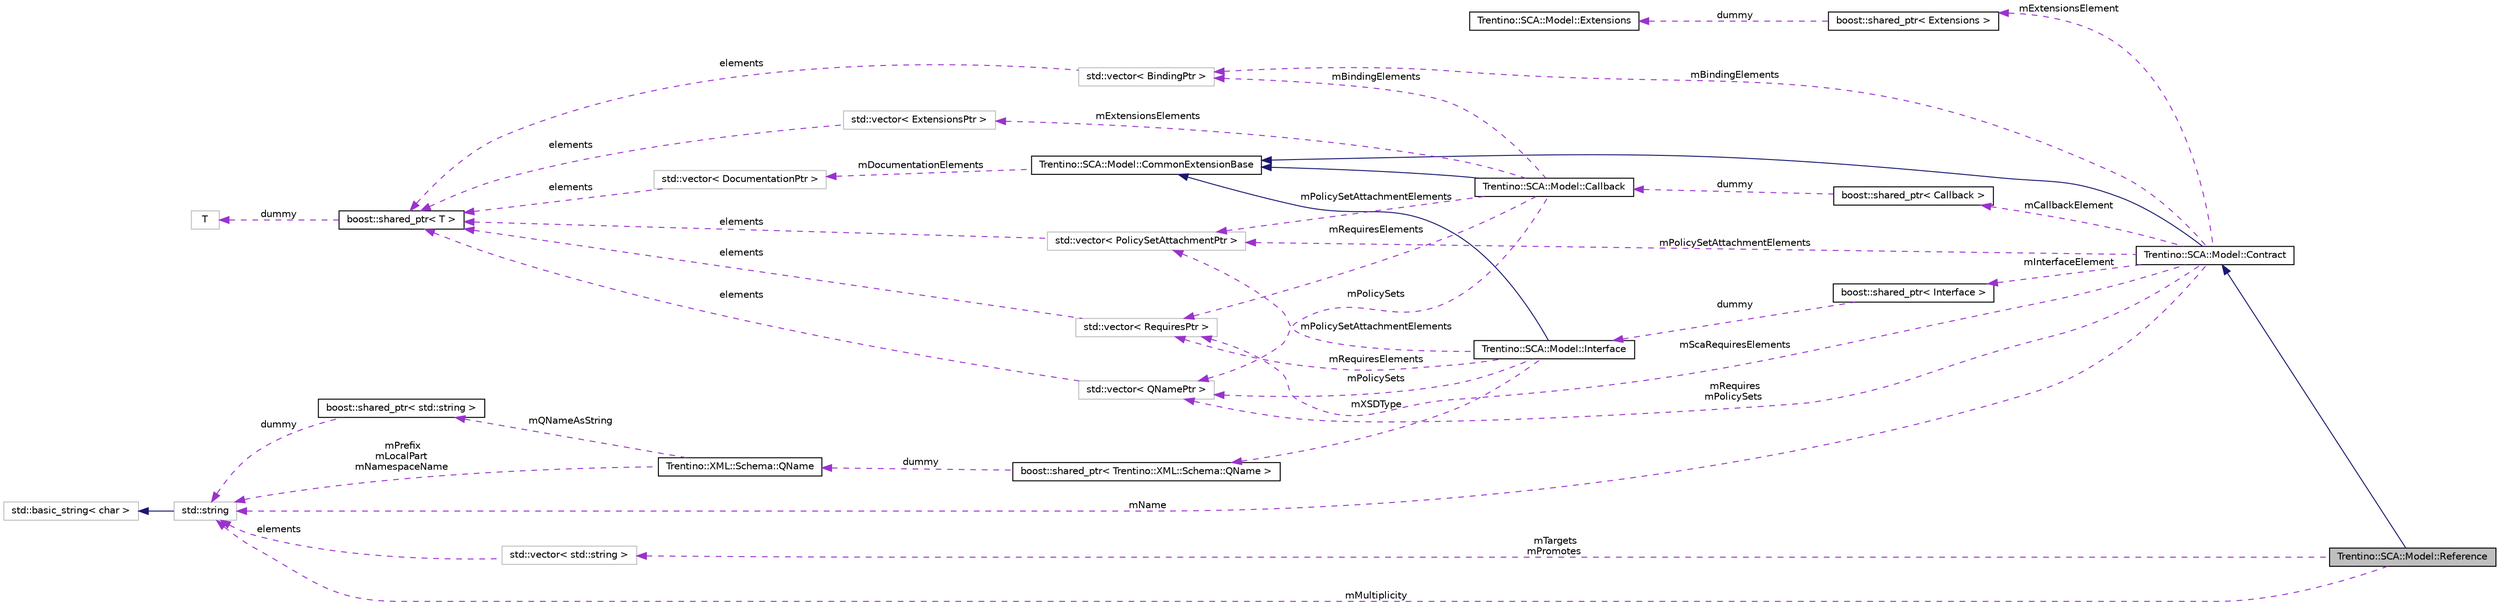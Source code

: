 digraph G
{
  edge [fontname="Helvetica",fontsize="10",labelfontname="Helvetica",labelfontsize="10"];
  node [fontname="Helvetica",fontsize="10",shape=record];
  rankdir="LR";
  Node1 [label="Trentino::SCA::Model::Reference",height=0.2,width=0.4,color="black", fillcolor="grey75", style="filled" fontcolor="black"];
  Node2 -> Node1 [dir="back",color="midnightblue",fontsize="10",style="solid",fontname="Helvetica"];
  Node2 [label="Trentino::SCA::Model::Contract",height=0.2,width=0.4,color="black", fillcolor="white", style="filled",URL="$class_trentino_1_1_s_c_a_1_1_model_1_1_contract.html"];
  Node3 -> Node2 [dir="back",color="midnightblue",fontsize="10",style="solid",fontname="Helvetica"];
  Node3 [label="Trentino::SCA::Model::CommonExtensionBase",height=0.2,width=0.4,color="black", fillcolor="white", style="filled",URL="$class_trentino_1_1_s_c_a_1_1_model_1_1_common_extension_base.html"];
  Node4 -> Node3 [dir="back",color="darkorchid3",fontsize="10",style="dashed",label=" mDocumentationElements" ,fontname="Helvetica"];
  Node4 [label="std::vector\< DocumentationPtr \>",height=0.2,width=0.4,color="grey75", fillcolor="white", style="filled"];
  Node5 -> Node4 [dir="back",color="darkorchid3",fontsize="10",style="dashed",label=" elements" ,fontname="Helvetica"];
  Node5 [label="boost::shared_ptr\< T \>",height=0.2,width=0.4,color="black", fillcolor="white", style="filled",URL="$classboost_1_1shared__ptr.html"];
  Node6 -> Node5 [dir="back",color="darkorchid3",fontsize="10",style="dashed",label=" dummy" ,fontname="Helvetica"];
  Node6 [label="T",height=0.2,width=0.4,color="grey75", fillcolor="white", style="filled"];
  Node7 -> Node2 [dir="back",color="darkorchid3",fontsize="10",style="dashed",label=" mBindingElements" ,fontname="Helvetica"];
  Node7 [label="std::vector\< BindingPtr \>",height=0.2,width=0.4,color="grey75", fillcolor="white", style="filled"];
  Node5 -> Node7 [dir="back",color="darkorchid3",fontsize="10",style="dashed",label=" elements" ,fontname="Helvetica"];
  Node8 -> Node2 [dir="back",color="darkorchid3",fontsize="10",style="dashed",label=" mScaRequiresElements" ,fontname="Helvetica"];
  Node8 [label="std::vector\< RequiresPtr \>",height=0.2,width=0.4,color="grey75", fillcolor="white", style="filled"];
  Node5 -> Node8 [dir="back",color="darkorchid3",fontsize="10",style="dashed",label=" elements" ,fontname="Helvetica"];
  Node9 -> Node2 [dir="back",color="darkorchid3",fontsize="10",style="dashed",label=" mName" ,fontname="Helvetica"];
  Node9 [label="std::string",height=0.2,width=0.4,color="grey75", fillcolor="white", style="filled",tooltip="STL class."];
  Node10 -> Node9 [dir="back",color="midnightblue",fontsize="10",style="solid",fontname="Helvetica"];
  Node10 [label="std::basic_string\< char \>",height=0.2,width=0.4,color="grey75", fillcolor="white", style="filled",tooltip="STL class."];
  Node11 -> Node2 [dir="back",color="darkorchid3",fontsize="10",style="dashed",label=" mExtensionsElement" ,fontname="Helvetica"];
  Node11 [label="boost::shared_ptr\< Extensions \>",height=0.2,width=0.4,color="black", fillcolor="white", style="filled",URL="$classboost_1_1shared__ptr.html"];
  Node12 -> Node11 [dir="back",color="darkorchid3",fontsize="10",style="dashed",label=" dummy" ,fontname="Helvetica"];
  Node12 [label="Trentino::SCA::Model::Extensions",height=0.2,width=0.4,color="black", fillcolor="white", style="filled",URL="$class_trentino_1_1_s_c_a_1_1_model_1_1_extensions.html"];
  Node13 -> Node2 [dir="back",color="darkorchid3",fontsize="10",style="dashed",label=" mRequires\nmPolicySets" ,fontname="Helvetica"];
  Node13 [label="std::vector\< QNamePtr \>",height=0.2,width=0.4,color="grey75", fillcolor="white", style="filled"];
  Node5 -> Node13 [dir="back",color="darkorchid3",fontsize="10",style="dashed",label=" elements" ,fontname="Helvetica"];
  Node14 -> Node2 [dir="back",color="darkorchid3",fontsize="10",style="dashed",label=" mCallbackElement" ,fontname="Helvetica"];
  Node14 [label="boost::shared_ptr\< Callback \>",height=0.2,width=0.4,color="black", fillcolor="white", style="filled",URL="$classboost_1_1shared__ptr.html"];
  Node15 -> Node14 [dir="back",color="darkorchid3",fontsize="10",style="dashed",label=" dummy" ,fontname="Helvetica"];
  Node15 [label="Trentino::SCA::Model::Callback",height=0.2,width=0.4,color="black", fillcolor="white", style="filled",URL="$class_trentino_1_1_s_c_a_1_1_model_1_1_callback.html"];
  Node3 -> Node15 [dir="back",color="midnightblue",fontsize="10",style="solid",fontname="Helvetica"];
  Node7 -> Node15 [dir="back",color="darkorchid3",fontsize="10",style="dashed",label=" mBindingElements" ,fontname="Helvetica"];
  Node16 -> Node15 [dir="back",color="darkorchid3",fontsize="10",style="dashed",label=" mExtensionsElements" ,fontname="Helvetica"];
  Node16 [label="std::vector\< ExtensionsPtr \>",height=0.2,width=0.4,color="grey75", fillcolor="white", style="filled"];
  Node5 -> Node16 [dir="back",color="darkorchid3",fontsize="10",style="dashed",label=" elements" ,fontname="Helvetica"];
  Node8 -> Node15 [dir="back",color="darkorchid3",fontsize="10",style="dashed",label=" mRequiresElements" ,fontname="Helvetica"];
  Node13 -> Node15 [dir="back",color="darkorchid3",fontsize="10",style="dashed",label=" mPolicySets" ,fontname="Helvetica"];
  Node17 -> Node15 [dir="back",color="darkorchid3",fontsize="10",style="dashed",label=" mPolicySetAttachmentElements" ,fontname="Helvetica"];
  Node17 [label="std::vector\< PolicySetAttachmentPtr \>",height=0.2,width=0.4,color="grey75", fillcolor="white", style="filled"];
  Node5 -> Node17 [dir="back",color="darkorchid3",fontsize="10",style="dashed",label=" elements" ,fontname="Helvetica"];
  Node17 -> Node2 [dir="back",color="darkorchid3",fontsize="10",style="dashed",label=" mPolicySetAttachmentElements" ,fontname="Helvetica"];
  Node18 -> Node2 [dir="back",color="darkorchid3",fontsize="10",style="dashed",label=" mInterfaceElement" ,fontname="Helvetica"];
  Node18 [label="boost::shared_ptr\< Interface \>",height=0.2,width=0.4,color="black", fillcolor="white", style="filled",URL="$classboost_1_1shared__ptr.html"];
  Node19 -> Node18 [dir="back",color="darkorchid3",fontsize="10",style="dashed",label=" dummy" ,fontname="Helvetica"];
  Node19 [label="Trentino::SCA::Model::Interface",height=0.2,width=0.4,color="black", fillcolor="white", style="filled",URL="$class_trentino_1_1_s_c_a_1_1_model_1_1_interface.html"];
  Node3 -> Node19 [dir="back",color="midnightblue",fontsize="10",style="solid",fontname="Helvetica"];
  Node8 -> Node19 [dir="back",color="darkorchid3",fontsize="10",style="dashed",label=" mRequiresElements" ,fontname="Helvetica"];
  Node20 -> Node19 [dir="back",color="darkorchid3",fontsize="10",style="dashed",label=" mXSDType" ,fontname="Helvetica"];
  Node20 [label="boost::shared_ptr\< Trentino::XML::Schema::QName \>",height=0.2,width=0.4,color="black", fillcolor="white", style="filled",URL="$classboost_1_1shared__ptr.html"];
  Node21 -> Node20 [dir="back",color="darkorchid3",fontsize="10",style="dashed",label=" dummy" ,fontname="Helvetica"];
  Node21 [label="Trentino::XML::Schema::QName",height=0.2,width=0.4,color="black", fillcolor="white", style="filled",URL="$class_trentino_1_1_x_m_l_1_1_schema_1_1_q_name.html",tooltip="Represents XML qualified names as defined in the XML specification: XML Schema Part 2: Datatypes Seco..."];
  Node22 -> Node21 [dir="back",color="darkorchid3",fontsize="10",style="dashed",label=" mQNameAsString" ,fontname="Helvetica"];
  Node22 [label="boost::shared_ptr\< std::string \>",height=0.2,width=0.4,color="black", fillcolor="white", style="filled",URL="$classboost_1_1shared__ptr.html"];
  Node9 -> Node22 [dir="back",color="darkorchid3",fontsize="10",style="dashed",label=" dummy" ,fontname="Helvetica"];
  Node9 -> Node21 [dir="back",color="darkorchid3",fontsize="10",style="dashed",label=" mPrefix\nmLocalPart\nmNamespaceName" ,fontname="Helvetica"];
  Node13 -> Node19 [dir="back",color="darkorchid3",fontsize="10",style="dashed",label=" mPolicySets" ,fontname="Helvetica"];
  Node17 -> Node19 [dir="back",color="darkorchid3",fontsize="10",style="dashed",label=" mPolicySetAttachmentElements" ,fontname="Helvetica"];
  Node9 -> Node1 [dir="back",color="darkorchid3",fontsize="10",style="dashed",label=" mMultiplicity" ,fontname="Helvetica"];
  Node23 -> Node1 [dir="back",color="darkorchid3",fontsize="10",style="dashed",label=" mTargets\nmPromotes" ,fontname="Helvetica"];
  Node23 [label="std::vector\< std::string \>",height=0.2,width=0.4,color="grey75", fillcolor="white", style="filled"];
  Node9 -> Node23 [dir="back",color="darkorchid3",fontsize="10",style="dashed",label=" elements" ,fontname="Helvetica"];
}
